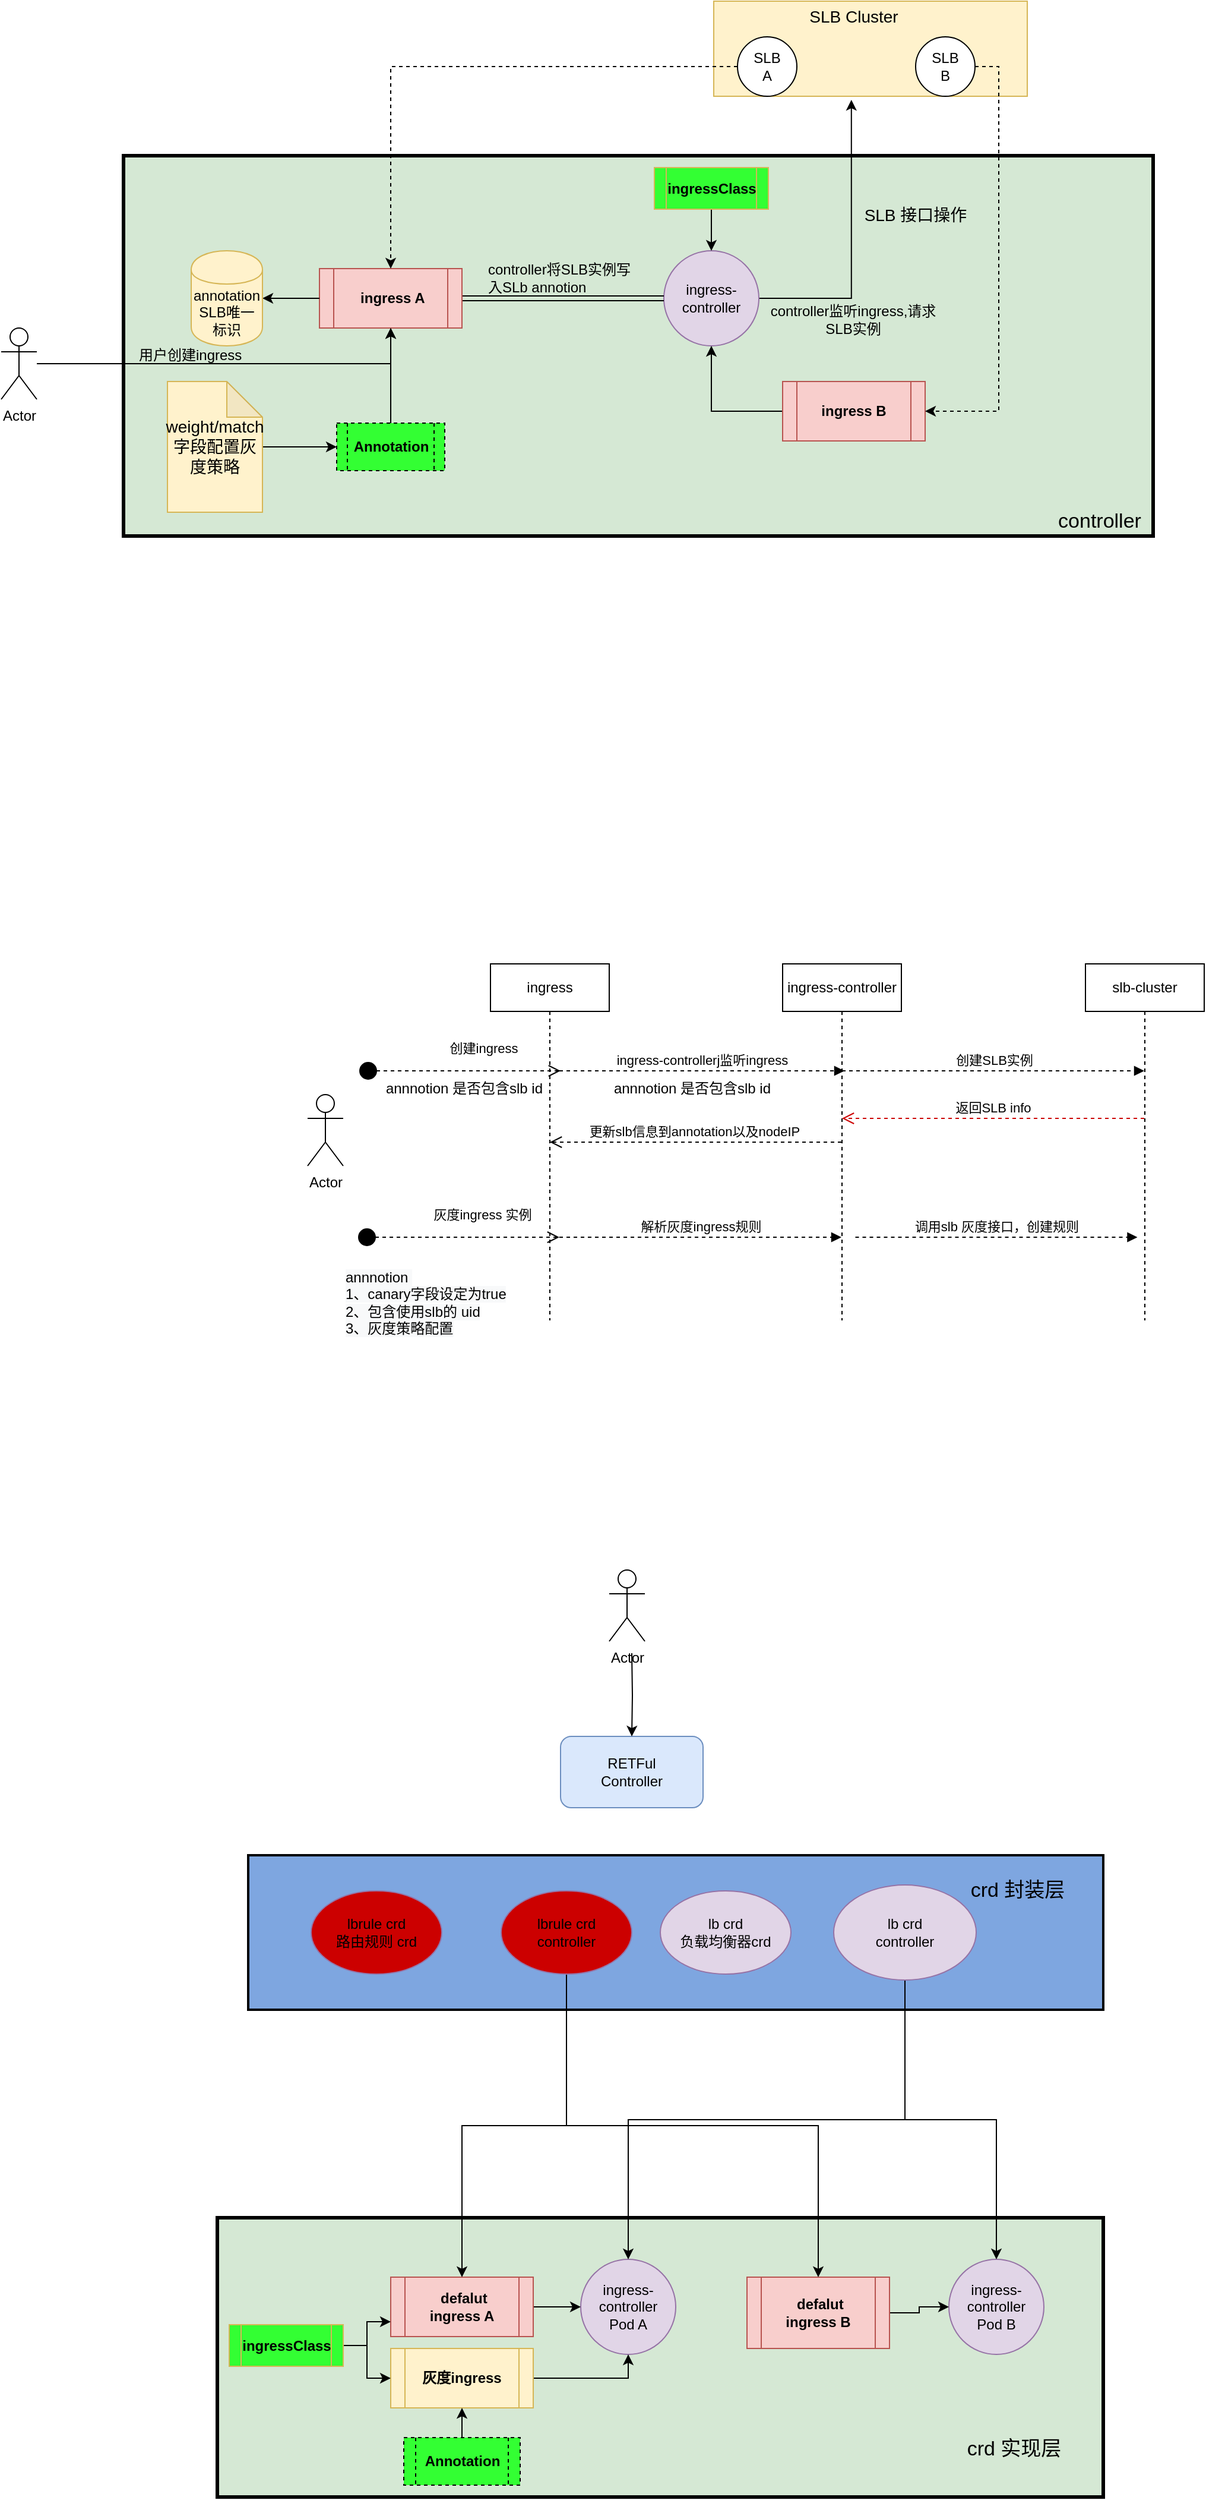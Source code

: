 <mxfile version="14.2.7" type="github">
  <diagram id="-a6WbMNMecBKhR_LUQmN" name="Page-1">
    <mxGraphModel dx="2249" dy="762" grid="1" gridSize="10" guides="1" tooltips="1" connect="1" arrows="1" fold="1" page="1" pageScale="1" pageWidth="827" pageHeight="1169" math="0" shadow="0">
      <root>
        <mxCell id="0" />
        <mxCell id="1" parent="0" />
        <mxCell id="vOmSmcSsYQoTvt3sn1gA-2" value="" style="rounded=0;whiteSpace=wrap;html=1;fillColor=#D5E8D4;strokeWidth=3;" parent="1" vertex="1">
          <mxGeometry x="-37" y="450" width="867" height="320" as="geometry" />
        </mxCell>
        <mxCell id="-X7AAwdDszs8J3Nbo_TD-4" style="edgeStyle=orthogonalEdgeStyle;rounded=0;orthogonalLoop=1;jettySize=auto;html=1;exitX=1;exitY=0.5;exitDx=0;exitDy=0;entryX=0.439;entryY=1.038;entryDx=0;entryDy=0;entryPerimeter=0;" parent="1" source="hpvgZ9Z2Bp3K3JRqvIrx-3" target="-X7AAwdDszs8J3Nbo_TD-3" edge="1">
          <mxGeometry relative="1" as="geometry" />
        </mxCell>
        <mxCell id="hpvgZ9Z2Bp3K3JRqvIrx-3" value="ingress-controller" style="ellipse;whiteSpace=wrap;html=1;aspect=fixed;fillColor=#e1d5e7;strokeColor=#9673a6;" parent="1" vertex="1">
          <mxGeometry x="418" y="530" width="80" height="80" as="geometry" />
        </mxCell>
        <mxCell id="hpvgZ9Z2Bp3K3JRqvIrx-8" style="edgeStyle=orthogonalEdgeStyle;rounded=0;orthogonalLoop=1;jettySize=auto;html=1;shape=link;" parent="1" source="hpvgZ9Z2Bp3K3JRqvIrx-5" target="hpvgZ9Z2Bp3K3JRqvIrx-3" edge="1">
          <mxGeometry relative="1" as="geometry" />
        </mxCell>
        <mxCell id="hpvgZ9Z2Bp3K3JRqvIrx-5" value="&lt;b&gt;&amp;nbsp;ingress A&lt;/b&gt;" style="shape=process;whiteSpace=wrap;html=1;backgroundOutline=1;fillColor=#f8cecc;strokeColor=#b85450;" parent="1" vertex="1">
          <mxGeometry x="128" y="545" width="120" height="50" as="geometry" />
        </mxCell>
        <mxCell id="fVGdnSSe7ji3oed5YOI--9" style="edgeStyle=orthogonalEdgeStyle;rounded=0;orthogonalLoop=1;jettySize=auto;html=1;entryX=0.5;entryY=1;entryDx=0;entryDy=0;" edge="1" parent="1" source="hpvgZ9Z2Bp3K3JRqvIrx-11" target="hpvgZ9Z2Bp3K3JRqvIrx-5">
          <mxGeometry relative="1" as="geometry" />
        </mxCell>
        <mxCell id="hpvgZ9Z2Bp3K3JRqvIrx-11" value="Actor" style="shape=umlActor;verticalLabelPosition=bottom;verticalAlign=top;html=1;outlineConnect=0;" parent="1" vertex="1">
          <mxGeometry x="-140" y="595" width="30" height="60" as="geometry" />
        </mxCell>
        <mxCell id="fVGdnSSe7ji3oed5YOI--2" style="edgeStyle=orthogonalEdgeStyle;rounded=0;orthogonalLoop=1;jettySize=auto;html=1;" edge="1" parent="1" source="hpvgZ9Z2Bp3K3JRqvIrx-15" target="hpvgZ9Z2Bp3K3JRqvIrx-3">
          <mxGeometry relative="1" as="geometry" />
        </mxCell>
        <mxCell id="hpvgZ9Z2Bp3K3JRqvIrx-15" value="&lt;b&gt;ingress B&lt;/b&gt;" style="shape=process;whiteSpace=wrap;html=1;backgroundOutline=1;fillColor=#f8cecc;strokeColor=#b85450;" parent="1" vertex="1">
          <mxGeometry x="518" y="640" width="120" height="50" as="geometry" />
        </mxCell>
        <mxCell id="vOmSmcSsYQoTvt3sn1gA-5" value="&lt;span style=&quot;font-size: 17px&quot;&gt;controller&lt;/span&gt;" style="text;html=1;strokeColor=none;fillColor=none;align=center;verticalAlign=middle;whiteSpace=wrap;rounded=0;" parent="1" vertex="1">
          <mxGeometry x="720" y="745" width="130" height="25" as="geometry" />
        </mxCell>
        <mxCell id="fjbLA8fiJLUt6OWSz7z5-8" style="edgeStyle=orthogonalEdgeStyle;rounded=0;orthogonalLoop=1;jettySize=auto;html=1;entryX=0.5;entryY=1;entryDx=0;entryDy=0;" parent="1" source="fjbLA8fiJLUt6OWSz7z5-1" target="hpvgZ9Z2Bp3K3JRqvIrx-5" edge="1">
          <mxGeometry relative="1" as="geometry">
            <mxPoint x="188" y="660" as="targetPoint" />
          </mxGeometry>
        </mxCell>
        <mxCell id="fjbLA8fiJLUt6OWSz7z5-1" value="&lt;b&gt;Annotation&lt;/b&gt;" style="shape=process;whiteSpace=wrap;html=1;backgroundOutline=1;fillColor=#33FF33;dashed=1;" parent="1" vertex="1">
          <mxGeometry x="142.5" y="675" width="91" height="40" as="geometry" />
        </mxCell>
        <mxCell id="3VX2ZSSgDS8gGPlXFFOe-15" value="" style="rounded=0;whiteSpace=wrap;html=1;fillColor=#D5E8D4;strokeWidth=3;" parent="1" vertex="1">
          <mxGeometry x="42" y="2185" width="746" height="235" as="geometry" />
        </mxCell>
        <mxCell id="3VX2ZSSgDS8gGPlXFFOe-16" value="" style="rounded=0;whiteSpace=wrap;html=1;fillColor=#7EA6E0;strokeWidth=2;" parent="1" vertex="1">
          <mxGeometry x="68" y="1880" width="720" height="130" as="geometry" />
        </mxCell>
        <mxCell id="3VX2ZSSgDS8gGPlXFFOe-17" value="RETFul&lt;br&gt;Controller" style="rounded=1;whiteSpace=wrap;html=1;fillColor=#dae8fc;strokeColor=#6c8ebf;" parent="1" vertex="1">
          <mxGeometry x="331" y="1780" width="120" height="60" as="geometry" />
        </mxCell>
        <mxCell id="3VX2ZSSgDS8gGPlXFFOe-18" value="ingress-controller&lt;br&gt;Pod A" style="ellipse;whiteSpace=wrap;html=1;aspect=fixed;fillColor=#e1d5e7;strokeColor=#9673a6;" parent="1" vertex="1">
          <mxGeometry x="348" y="2220" width="80" height="80" as="geometry" />
        </mxCell>
        <mxCell id="3VX2ZSSgDS8gGPlXFFOe-19" style="edgeStyle=orthogonalEdgeStyle;rounded=0;orthogonalLoop=1;jettySize=auto;html=1;" parent="1" source="3VX2ZSSgDS8gGPlXFFOe-20" target="3VX2ZSSgDS8gGPlXFFOe-18" edge="1">
          <mxGeometry relative="1" as="geometry" />
        </mxCell>
        <mxCell id="3VX2ZSSgDS8gGPlXFFOe-20" value="&lt;b&gt;&amp;nbsp;defalut&lt;br&gt;ingress A&lt;/b&gt;" style="shape=process;whiteSpace=wrap;html=1;backgroundOutline=1;fillColor=#f8cecc;strokeColor=#b85450;" parent="1" vertex="1">
          <mxGeometry x="188" y="2235" width="120" height="50" as="geometry" />
        </mxCell>
        <mxCell id="3VX2ZSSgDS8gGPlXFFOe-21" style="edgeStyle=orthogonalEdgeStyle;rounded=0;orthogonalLoop=1;jettySize=auto;html=1;entryX=0.5;entryY=1;entryDx=0;entryDy=0;" parent="1" source="3VX2ZSSgDS8gGPlXFFOe-22" target="3VX2ZSSgDS8gGPlXFFOe-18" edge="1">
          <mxGeometry relative="1" as="geometry" />
        </mxCell>
        <mxCell id="3VX2ZSSgDS8gGPlXFFOe-22" value="&lt;b&gt;灰度ingress&lt;/b&gt;" style="shape=process;whiteSpace=wrap;html=1;backgroundOutline=1;fillColor=#fff2cc;strokeColor=#d6b656;" parent="1" vertex="1">
          <mxGeometry x="188" y="2295" width="120" height="50" as="geometry" />
        </mxCell>
        <mxCell id="3VX2ZSSgDS8gGPlXFFOe-23" value="lb crd&lt;br&gt;负载均衡器crd" style="ellipse;whiteSpace=wrap;html=1;fillColor=#e1d5e7;strokeColor=#9673a6;" parent="1" vertex="1">
          <mxGeometry x="415" y="1910" width="110" height="70" as="geometry" />
        </mxCell>
        <mxCell id="3VX2ZSSgDS8gGPlXFFOe-24" style="edgeStyle=orthogonalEdgeStyle;rounded=0;orthogonalLoop=1;jettySize=auto;html=1;" parent="1" target="3VX2ZSSgDS8gGPlXFFOe-17" edge="1">
          <mxGeometry relative="1" as="geometry">
            <mxPoint x="391" y="1710" as="sourcePoint" />
          </mxGeometry>
        </mxCell>
        <mxCell id="3VX2ZSSgDS8gGPlXFFOe-25" value="Actor" style="shape=umlActor;verticalLabelPosition=bottom;verticalAlign=top;html=1;outlineConnect=0;" parent="1" vertex="1">
          <mxGeometry x="372" y="1640" width="30" height="60" as="geometry" />
        </mxCell>
        <mxCell id="3VX2ZSSgDS8gGPlXFFOe-26" value="ingress-controller&lt;br&gt;Pod B" style="ellipse;whiteSpace=wrap;html=1;aspect=fixed;fillColor=#e1d5e7;strokeColor=#9673a6;" parent="1" vertex="1">
          <mxGeometry x="658" y="2220" width="80" height="80" as="geometry" />
        </mxCell>
        <mxCell id="3VX2ZSSgDS8gGPlXFFOe-27" style="edgeStyle=orthogonalEdgeStyle;rounded=0;orthogonalLoop=1;jettySize=auto;html=1;" parent="1" source="3VX2ZSSgDS8gGPlXFFOe-28" target="3VX2ZSSgDS8gGPlXFFOe-26" edge="1">
          <mxGeometry relative="1" as="geometry" />
        </mxCell>
        <mxCell id="3VX2ZSSgDS8gGPlXFFOe-28" value="&lt;b&gt;&amp;nbsp;defalut&lt;br&gt;ingress B&lt;/b&gt;" style="shape=process;whiteSpace=wrap;html=1;backgroundOutline=1;fillColor=#f8cecc;strokeColor=#b85450;" parent="1" vertex="1">
          <mxGeometry x="488" y="2235" width="120" height="60" as="geometry" />
        </mxCell>
        <mxCell id="3VX2ZSSgDS8gGPlXFFOe-29" value="&lt;font style=&quot;font-size: 17px&quot;&gt;crd 封装层&lt;/font&gt;" style="text;html=1;strokeColor=none;fillColor=none;align=center;verticalAlign=middle;whiteSpace=wrap;rounded=0;" parent="1" vertex="1">
          <mxGeometry x="661" y="1900" width="110" height="20" as="geometry" />
        </mxCell>
        <mxCell id="3VX2ZSSgDS8gGPlXFFOe-30" value="&lt;font style=&quot;font-size: 17px&quot;&gt;crd 实现层&lt;/font&gt;" style="text;html=1;strokeColor=none;fillColor=none;align=center;verticalAlign=middle;whiteSpace=wrap;rounded=0;" parent="1" vertex="1">
          <mxGeometry x="653" y="2370" width="120" height="20" as="geometry" />
        </mxCell>
        <mxCell id="3VX2ZSSgDS8gGPlXFFOe-31" style="edgeStyle=orthogonalEdgeStyle;rounded=0;orthogonalLoop=1;jettySize=auto;html=1;exitX=1;exitY=0.5;exitDx=0;exitDy=0;entryX=0;entryY=0.75;entryDx=0;entryDy=0;" parent="1" source="3VX2ZSSgDS8gGPlXFFOe-33" target="3VX2ZSSgDS8gGPlXFFOe-20" edge="1">
          <mxGeometry relative="1" as="geometry" />
        </mxCell>
        <mxCell id="3VX2ZSSgDS8gGPlXFFOe-32" style="edgeStyle=orthogonalEdgeStyle;rounded=0;orthogonalLoop=1;jettySize=auto;html=1;" parent="1" source="3VX2ZSSgDS8gGPlXFFOe-33" target="3VX2ZSSgDS8gGPlXFFOe-22" edge="1">
          <mxGeometry relative="1" as="geometry" />
        </mxCell>
        <mxCell id="3VX2ZSSgDS8gGPlXFFOe-33" value="&lt;b&gt;ingressClass&lt;/b&gt;" style="shape=process;whiteSpace=wrap;html=1;backgroundOutline=1;strokeColor=#d6b656;fillColor=#33FF33;" parent="1" vertex="1">
          <mxGeometry x="52" y="2275" width="96" height="35" as="geometry" />
        </mxCell>
        <mxCell id="3VX2ZSSgDS8gGPlXFFOe-34" style="edgeStyle=orthogonalEdgeStyle;rounded=0;orthogonalLoop=1;jettySize=auto;html=1;entryX=0.5;entryY=1;entryDx=0;entryDy=0;" parent="1" source="3VX2ZSSgDS8gGPlXFFOe-35" target="3VX2ZSSgDS8gGPlXFFOe-22" edge="1">
          <mxGeometry relative="1" as="geometry" />
        </mxCell>
        <mxCell id="3VX2ZSSgDS8gGPlXFFOe-35" value="&lt;b&gt;Annotation&lt;/b&gt;" style="shape=process;whiteSpace=wrap;html=1;backgroundOutline=1;fillColor=#33FF33;dashed=1;" parent="1" vertex="1">
          <mxGeometry x="199" y="2370" width="98" height="40" as="geometry" />
        </mxCell>
        <mxCell id="3VX2ZSSgDS8gGPlXFFOe-36" style="edgeStyle=orthogonalEdgeStyle;rounded=0;orthogonalLoop=1;jettySize=auto;html=1;exitX=0.5;exitY=1;exitDx=0;exitDy=0;" parent="1" source="3VX2ZSSgDS8gGPlXFFOe-38" target="3VX2ZSSgDS8gGPlXFFOe-26" edge="1">
          <mxGeometry relative="1" as="geometry" />
        </mxCell>
        <mxCell id="3VX2ZSSgDS8gGPlXFFOe-37" style="edgeStyle=orthogonalEdgeStyle;rounded=0;orthogonalLoop=1;jettySize=auto;html=1;exitX=0.5;exitY=1;exitDx=0;exitDy=0;" parent="1" source="3VX2ZSSgDS8gGPlXFFOe-38" target="3VX2ZSSgDS8gGPlXFFOe-18" edge="1">
          <mxGeometry relative="1" as="geometry" />
        </mxCell>
        <mxCell id="3VX2ZSSgDS8gGPlXFFOe-38" value="lb crd&lt;br&gt;controller" style="ellipse;whiteSpace=wrap;html=1;fillColor=#e1d5e7;strokeColor=#9673a6;" parent="1" vertex="1">
          <mxGeometry x="561" y="1905" width="120" height="80" as="geometry" />
        </mxCell>
        <mxCell id="3VX2ZSSgDS8gGPlXFFOe-39" style="edgeStyle=orthogonalEdgeStyle;rounded=0;orthogonalLoop=1;jettySize=auto;html=1;exitX=0.5;exitY=1;exitDx=0;exitDy=0;" parent="1" source="3VX2ZSSgDS8gGPlXFFOe-42" target="3VX2ZSSgDS8gGPlXFFOe-20" edge="1">
          <mxGeometry relative="1" as="geometry" />
        </mxCell>
        <mxCell id="3VX2ZSSgDS8gGPlXFFOe-40" style="edgeStyle=orthogonalEdgeStyle;rounded=0;orthogonalLoop=1;jettySize=auto;html=1;exitX=0.5;exitY=1;exitDx=0;exitDy=0;" parent="1" source="3VX2ZSSgDS8gGPlXFFOe-42" target="3VX2ZSSgDS8gGPlXFFOe-28" edge="1">
          <mxGeometry relative="1" as="geometry" />
        </mxCell>
        <mxCell id="3VX2ZSSgDS8gGPlXFFOe-41" value="lbrule crd&lt;br&gt;路由规则 crd" style="ellipse;whiteSpace=wrap;html=1;strokeColor=#9673a6;fillColor=#CC0000;" parent="1" vertex="1">
          <mxGeometry x="121" y="1910" width="110" height="70" as="geometry" />
        </mxCell>
        <mxCell id="3VX2ZSSgDS8gGPlXFFOe-42" value="lbrule crd&lt;br&gt;controller" style="ellipse;whiteSpace=wrap;html=1;strokeColor=#9673a6;fillColor=#CC0000;" parent="1" vertex="1">
          <mxGeometry x="281" y="1910" width="110" height="70" as="geometry" />
        </mxCell>
        <mxCell id="fVGdnSSe7ji3oed5YOI--3" style="edgeStyle=orthogonalEdgeStyle;rounded=0;orthogonalLoop=1;jettySize=auto;html=1;exitX=0.5;exitY=1;exitDx=0;exitDy=0;" edge="1" parent="1" source="-X7AAwdDszs8J3Nbo_TD-2" target="hpvgZ9Z2Bp3K3JRqvIrx-3">
          <mxGeometry relative="1" as="geometry" />
        </mxCell>
        <mxCell id="-X7AAwdDszs8J3Nbo_TD-2" value="&lt;b&gt;ingressClass&lt;/b&gt;" style="shape=process;whiteSpace=wrap;html=1;backgroundOutline=1;strokeColor=#d6b656;fillColor=#33FF33;" parent="1" vertex="1">
          <mxGeometry x="410" y="460" width="96" height="35" as="geometry" />
        </mxCell>
        <mxCell id="-X7AAwdDszs8J3Nbo_TD-3" value="" style="rounded=0;whiteSpace=wrap;html=1;fillColor=#fff2cc;strokeColor=#d6b656;" parent="1" vertex="1">
          <mxGeometry x="460" y="320" width="264" height="80" as="geometry" />
        </mxCell>
        <mxCell id="-X7AAwdDszs8J3Nbo_TD-5" value="&lt;font style=&quot;font-size: 14px&quot;&gt;SLB 接口操作&lt;/font&gt;" style="text;html=1;strokeColor=none;fillColor=none;align=center;verticalAlign=middle;whiteSpace=wrap;rounded=0;" parent="1" vertex="1">
          <mxGeometry x="570" y="490" width="120" height="20" as="geometry" />
        </mxCell>
        <mxCell id="-X7AAwdDszs8J3Nbo_TD-8" style="edgeStyle=orthogonalEdgeStyle;rounded=0;orthogonalLoop=1;jettySize=auto;html=1;entryX=0;entryY=0.5;entryDx=0;entryDy=0;" parent="1" source="-X7AAwdDszs8J3Nbo_TD-6" target="fjbLA8fiJLUt6OWSz7z5-1" edge="1">
          <mxGeometry relative="1" as="geometry" />
        </mxCell>
        <mxCell id="-X7AAwdDszs8J3Nbo_TD-6" value="&lt;span lang=&quot;EN-US&quot; style=&quot;font-size: 10.5pt&quot;&gt;weight/match&lt;br&gt;字段配置灰度策略&lt;br&gt;&lt;/span&gt;" style="shape=note;whiteSpace=wrap;html=1;backgroundOutline=1;darkOpacity=0.05;strokeColor=#d6b656;fillColor=#fff2cc;" parent="1" vertex="1">
          <mxGeometry y="640" width="80" height="110" as="geometry" />
        </mxCell>
        <mxCell id="-X7AAwdDszs8J3Nbo_TD-19" value="" style="edgeStyle=orthogonalEdgeStyle;rounded=0;orthogonalLoop=1;jettySize=auto;html=1;" parent="1" source="hpvgZ9Z2Bp3K3JRqvIrx-5" target="-X7AAwdDszs8J3Nbo_TD-18" edge="1">
          <mxGeometry relative="1" as="geometry">
            <mxPoint x="100" y="600" as="sourcePoint" />
          </mxGeometry>
        </mxCell>
        <mxCell id="-X7AAwdDszs8J3Nbo_TD-12" value="controller监听ingress,请求SLB实例" style="text;html=1;strokeColor=none;fillColor=none;align=center;verticalAlign=middle;whiteSpace=wrap;rounded=0;" parent="1" vertex="1">
          <mxGeometry x="498" y="580" width="159" height="15" as="geometry" />
        </mxCell>
        <mxCell id="-X7AAwdDszs8J3Nbo_TD-14" value="controller将SLB实例写入SLb annotion" style="text;html=1;strokeColor=none;fillColor=none;align=left;verticalAlign=middle;whiteSpace=wrap;rounded=0;" parent="1" vertex="1">
          <mxGeometry x="268" y="545" width="132" height="15" as="geometry" />
        </mxCell>
        <mxCell id="-X7AAwdDszs8J3Nbo_TD-18" value="annotation&lt;br&gt;SLB唯一标识" style="shape=cylinder;whiteSpace=wrap;html=1;boundedLbl=1;backgroundOutline=1;rounded=1;fillColor=#fff2cc;strokeColor=#d6b656;" parent="1" vertex="1">
          <mxGeometry x="20" y="530" width="60" height="80" as="geometry" />
        </mxCell>
        <mxCell id="fVGdnSSe7ji3oed5YOI--8" style="edgeStyle=orthogonalEdgeStyle;rounded=0;orthogonalLoop=1;jettySize=auto;html=1;exitX=0;exitY=0.5;exitDx=0;exitDy=0;entryX=0.5;entryY=0;entryDx=0;entryDy=0;dashed=1;" edge="1" parent="1" source="fNy8cyDAZZY_VoHiJf9O-1" target="hpvgZ9Z2Bp3K3JRqvIrx-5">
          <mxGeometry relative="1" as="geometry" />
        </mxCell>
        <mxCell id="fNy8cyDAZZY_VoHiJf9O-1" value="SLB&lt;br&gt;A" style="ellipse;whiteSpace=wrap;html=1;aspect=fixed;" parent="1" vertex="1">
          <mxGeometry x="480" y="350" width="50" height="50" as="geometry" />
        </mxCell>
        <mxCell id="fNy8cyDAZZY_VoHiJf9O-4" style="edgeStyle=orthogonalEdgeStyle;rounded=0;orthogonalLoop=1;jettySize=auto;html=1;exitX=1;exitY=0.5;exitDx=0;exitDy=0;entryX=1;entryY=0.5;entryDx=0;entryDy=0;dashed=1;" parent="1" source="fNy8cyDAZZY_VoHiJf9O-2" target="hpvgZ9Z2Bp3K3JRqvIrx-15" edge="1">
          <mxGeometry relative="1" as="geometry" />
        </mxCell>
        <mxCell id="fNy8cyDAZZY_VoHiJf9O-2" value="&lt;span&gt;SLB&lt;/span&gt;&lt;br&gt;B" style="ellipse;whiteSpace=wrap;html=1;aspect=fixed;" parent="1" vertex="1">
          <mxGeometry x="630" y="350" width="50" height="50" as="geometry" />
        </mxCell>
        <mxCell id="fNy8cyDAZZY_VoHiJf9O-5" value="&lt;font style=&quot;font-size: 14px&quot;&gt;SLB Cluster&lt;/font&gt;" style="text;html=1;strokeColor=none;fillColor=none;align=center;verticalAlign=middle;whiteSpace=wrap;rounded=0;" parent="1" vertex="1">
          <mxGeometry x="512.5" y="320" width="130" height="25" as="geometry" />
        </mxCell>
        <mxCell id="fNy8cyDAZZY_VoHiJf9O-9" value="用户创建ingress" style="text;html=1;strokeColor=none;fillColor=none;align=left;verticalAlign=middle;whiteSpace=wrap;rounded=0;" parent="1" vertex="1">
          <mxGeometry x="-26" y="610" width="132" height="15" as="geometry" />
        </mxCell>
        <mxCell id="fNy8cyDAZZY_VoHiJf9O-14" value="ingress" style="shape=umlLifeline;perimeter=lifelinePerimeter;whiteSpace=wrap;html=1;container=1;collapsible=0;recursiveResize=0;outlineConnect=0;" parent="1" vertex="1">
          <mxGeometry x="272" y="1130" width="100" height="300" as="geometry" />
        </mxCell>
        <mxCell id="fNy8cyDAZZY_VoHiJf9O-23" value="创建ingress" style="html=1;verticalAlign=bottom;startArrow=circle;startFill=1;endArrow=open;startSize=6;endSize=8;dashed=1;" parent="fNy8cyDAZZY_VoHiJf9O-14" edge="1">
          <mxGeometry x="0.231" y="10" width="80" relative="1" as="geometry">
            <mxPoint x="-111" y="90" as="sourcePoint" />
            <mxPoint x="59" y="90" as="targetPoint" />
            <mxPoint as="offset" />
          </mxGeometry>
        </mxCell>
        <mxCell id="fNy8cyDAZZY_VoHiJf9O-40" value="解析灰度ingress规则" style="html=1;verticalAlign=bottom;endArrow=block;dashed=1;" parent="fNy8cyDAZZY_VoHiJf9O-14" target="fNy8cyDAZZY_VoHiJf9O-16" edge="1">
          <mxGeometry width="80" relative="1" as="geometry">
            <mxPoint x="58" y="230" as="sourcePoint" />
            <mxPoint x="138" y="230" as="targetPoint" />
          </mxGeometry>
        </mxCell>
        <mxCell id="fNy8cyDAZZY_VoHiJf9O-36" value="灰度ingress 实例" style="html=1;verticalAlign=bottom;startArrow=circle;startFill=1;endArrow=open;startSize=6;endSize=8;dashed=1;" parent="fNy8cyDAZZY_VoHiJf9O-14" edge="1">
          <mxGeometry x="0.231" y="10" width="80" relative="1" as="geometry">
            <mxPoint x="-112" y="230" as="sourcePoint" />
            <mxPoint x="58" y="230" as="targetPoint" />
            <mxPoint as="offset" />
          </mxGeometry>
        </mxCell>
        <mxCell id="fNy8cyDAZZY_VoHiJf9O-15" value="Actor" style="shape=umlActor;verticalLabelPosition=bottom;verticalAlign=top;html=1;" parent="1" vertex="1">
          <mxGeometry x="118" y="1240" width="30" height="60" as="geometry" />
        </mxCell>
        <mxCell id="fNy8cyDAZZY_VoHiJf9O-16" value="ingress-controller" style="shape=umlLifeline;perimeter=lifelinePerimeter;whiteSpace=wrap;html=1;container=1;collapsible=0;recursiveResize=0;outlineConnect=0;" parent="1" vertex="1">
          <mxGeometry x="518" y="1130" width="100" height="300" as="geometry" />
        </mxCell>
        <mxCell id="fNy8cyDAZZY_VoHiJf9O-17" value="slb-cluster" style="shape=umlLifeline;perimeter=lifelinePerimeter;whiteSpace=wrap;html=1;container=1;collapsible=0;recursiveResize=0;outlineConnect=0;" parent="1" vertex="1">
          <mxGeometry x="773" y="1130" width="100" height="300" as="geometry" />
        </mxCell>
        <mxCell id="fNy8cyDAZZY_VoHiJf9O-25" value="annnotion 是否包含slb id" style="text;html=1;strokeColor=none;fillColor=none;align=center;verticalAlign=middle;whiteSpace=wrap;rounded=0;" parent="1" vertex="1">
          <mxGeometry x="180" y="1220" width="140" height="30" as="geometry" />
        </mxCell>
        <mxCell id="fNy8cyDAZZY_VoHiJf9O-28" value="创建SLB实例" style="html=1;verticalAlign=bottom;endArrow=block;dashed=1;" parent="1" source="fNy8cyDAZZY_VoHiJf9O-16" target="fNy8cyDAZZY_VoHiJf9O-17" edge="1">
          <mxGeometry width="80" relative="1" as="geometry">
            <mxPoint x="650" y="1230" as="sourcePoint" />
            <mxPoint x="730" y="1230" as="targetPoint" />
            <Array as="points">
              <mxPoint x="720" y="1220" />
            </Array>
          </mxGeometry>
        </mxCell>
        <mxCell id="fNy8cyDAZZY_VoHiJf9O-29" value="ingress-controllerj监听ingress" style="html=1;verticalAlign=bottom;endArrow=block;dashed=1;" parent="1" edge="1">
          <mxGeometry width="80" relative="1" as="geometry">
            <mxPoint x="330" y="1220" as="sourcePoint" />
            <mxPoint x="570" y="1220" as="targetPoint" />
            <Array as="points">
              <mxPoint x="482.5" y="1220" />
            </Array>
          </mxGeometry>
        </mxCell>
        <mxCell id="fNy8cyDAZZY_VoHiJf9O-30" value="annnotion 是否包含slb id" style="text;html=1;strokeColor=none;fillColor=none;align=center;verticalAlign=middle;whiteSpace=wrap;rounded=0;" parent="1" vertex="1">
          <mxGeometry x="372" y="1220" width="140" height="30" as="geometry" />
        </mxCell>
        <mxCell id="fNy8cyDAZZY_VoHiJf9O-31" value="返回SLB info" style="html=1;verticalAlign=bottom;endArrow=open;dashed=1;endSize=8;strokeColor=#CC0000;" parent="1" source="fNy8cyDAZZY_VoHiJf9O-17" target="fNy8cyDAZZY_VoHiJf9O-16" edge="1">
          <mxGeometry relative="1" as="geometry">
            <mxPoint x="800" y="1240" as="sourcePoint" />
            <mxPoint x="750" y="1240" as="targetPoint" />
            <Array as="points">
              <mxPoint x="700" y="1260" />
            </Array>
          </mxGeometry>
        </mxCell>
        <mxCell id="fNy8cyDAZZY_VoHiJf9O-32" value="更新slb信息到annotation以及nodeIP&amp;nbsp;" style="html=1;verticalAlign=bottom;endArrow=open;dashed=1;endSize=8;" parent="1" source="fNy8cyDAZZY_VoHiJf9O-16" target="fNy8cyDAZZY_VoHiJf9O-14" edge="1">
          <mxGeometry relative="1" as="geometry">
            <mxPoint x="832.5" y="1270" as="sourcePoint" />
            <mxPoint x="577.5" y="1270" as="targetPoint" />
            <Array as="points" />
          </mxGeometry>
        </mxCell>
        <mxCell id="fNy8cyDAZZY_VoHiJf9O-37" value="&lt;span style=&quot;color: rgb(0 , 0 , 0) ; font-family: &amp;#34;helvetica&amp;#34; ; font-size: 12px ; font-style: normal ; font-weight: 400 ; letter-spacing: normal ; text-align: center ; text-indent: 0px ; text-transform: none ; word-spacing: 0px ; background-color: rgb(248 , 249 , 250) ; display: inline ; float: none&quot;&gt;annnotion&amp;nbsp;&lt;br&gt;1、canary字段设定为true&lt;br&gt;2、包含使用slb的 uid&lt;br&gt;3、灰度策略配置&lt;br&gt;&lt;/span&gt;" style="text;whiteSpace=wrap;html=1;" parent="1" vertex="1">
          <mxGeometry x="148" y="1380" width="172" height="50" as="geometry" />
        </mxCell>
        <mxCell id="fNy8cyDAZZY_VoHiJf9O-41" value="调用slb 灰度接口，创建规则" style="html=1;verticalAlign=bottom;endArrow=block;dashed=1;" parent="1" edge="1">
          <mxGeometry width="80" relative="1" as="geometry">
            <mxPoint x="579.25" y="1360" as="sourcePoint" />
            <mxPoint x="816.75" y="1360" as="targetPoint" />
          </mxGeometry>
        </mxCell>
      </root>
    </mxGraphModel>
  </diagram>
</mxfile>
